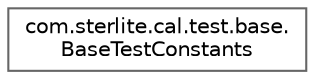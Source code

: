 digraph "Graphical Class Hierarchy"
{
 // LATEX_PDF_SIZE
  bgcolor="transparent";
  edge [fontname=Helvetica,fontsize=10,labelfontname=Helvetica,labelfontsize=10];
  node [fontname=Helvetica,fontsize=10,shape=box,height=0.2,width=0.4];
  rankdir="LR";
  Node0 [id="Node000000",label="com.sterlite.cal.test.base.\lBaseTestConstants",height=0.2,width=0.4,color="grey40", fillcolor="white", style="filled",URL="$classcom_1_1sterlite_1_1cal_1_1test_1_1base_1_1_base_test_constants.html",tooltip=" "];
}
